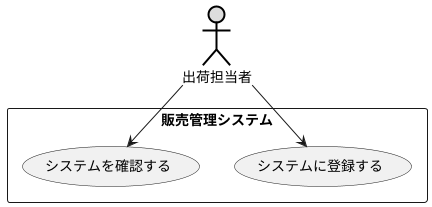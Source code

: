 @startuml シーケンス図
actor 出荷担当者 #DDDDDD;line:black;line.bold;
rectangle 販売管理システム {
    usecase システムに登録する
    usecase システムを確認する
}
出荷担当者--> システムに登録する
出荷担当者--> システムを確認する